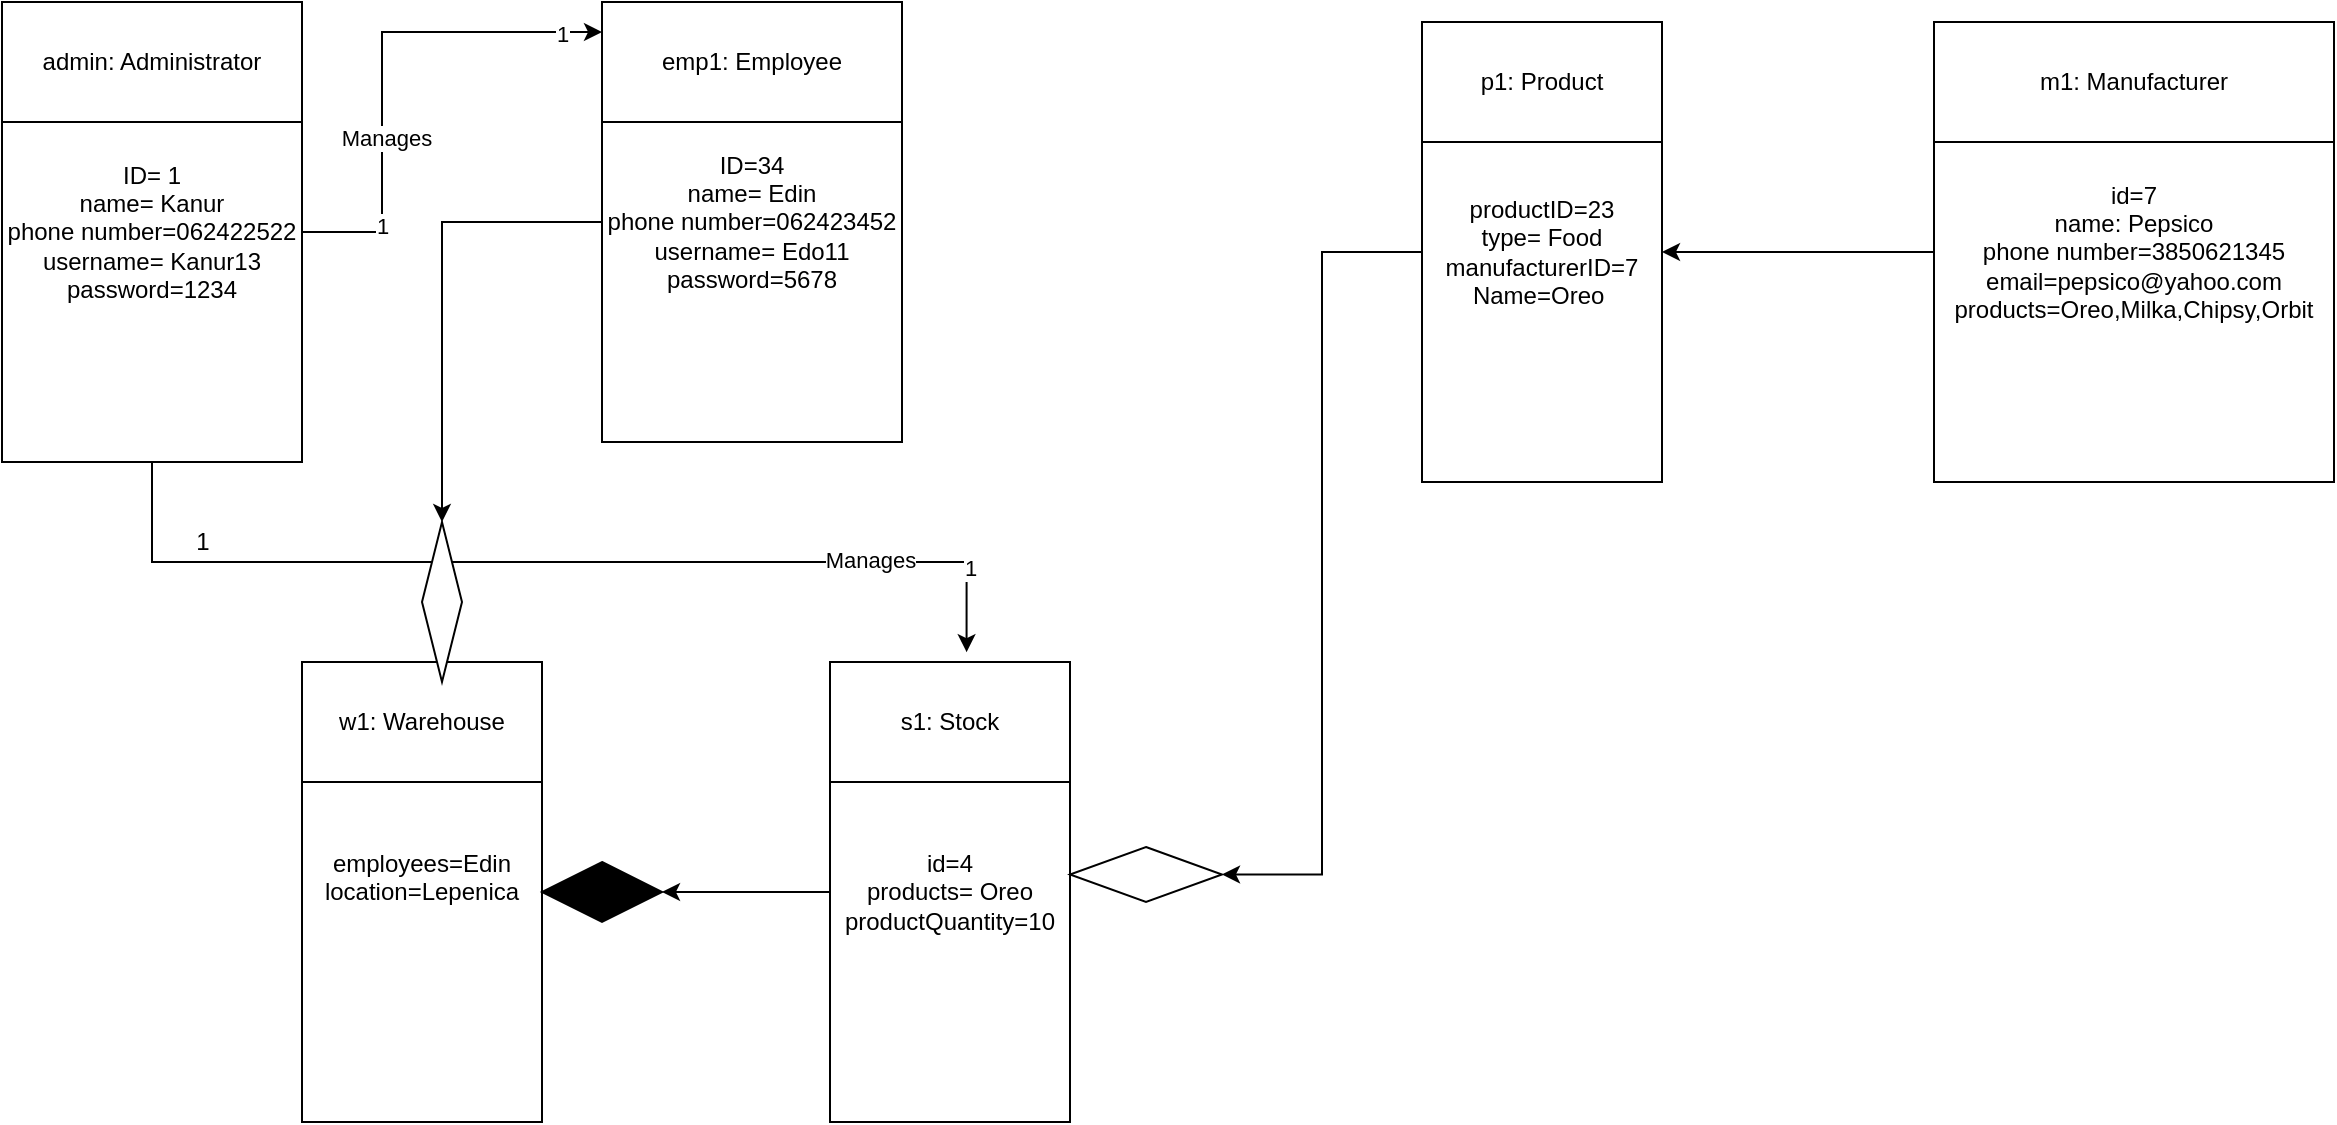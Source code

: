<mxfile version="20.7.4" type="github">
  <diagram id="C5RBs43oDa-KdzZeNtuy" name="Page-1">
    <mxGraphModel dx="1397" dy="910" grid="1" gridSize="10" guides="1" tooltips="1" connect="1" arrows="1" fold="1" page="1" pageScale="1" pageWidth="827" pageHeight="1169" math="0" shadow="0">
      <root>
        <mxCell id="WIyWlLk6GJQsqaUBKTNV-0" />
        <mxCell id="WIyWlLk6GJQsqaUBKTNV-1" parent="WIyWlLk6GJQsqaUBKTNV-0" />
        <mxCell id="6c31H1Fkgzj_CSD0Lc2Z-27" style="edgeStyle=orthogonalEdgeStyle;rounded=0;orthogonalLoop=1;jettySize=auto;html=1;exitX=0.5;exitY=1;exitDx=0;exitDy=0;entryX=0.569;entryY=-0.082;entryDx=0;entryDy=0;entryPerimeter=0;" edge="1" parent="WIyWlLk6GJQsqaUBKTNV-1" source="6c31H1Fkgzj_CSD0Lc2Z-1" target="6c31H1Fkgzj_CSD0Lc2Z-15">
          <mxGeometry relative="1" as="geometry" />
        </mxCell>
        <mxCell id="6c31H1Fkgzj_CSD0Lc2Z-29" value="1" style="edgeLabel;html=1;align=center;verticalAlign=middle;resizable=0;points=[];" vertex="1" connectable="0" parent="6c31H1Fkgzj_CSD0Lc2Z-27">
          <mxGeometry x="0.831" y="1" relative="1" as="geometry">
            <mxPoint as="offset" />
          </mxGeometry>
        </mxCell>
        <mxCell id="6c31H1Fkgzj_CSD0Lc2Z-30" value="Manages" style="edgeLabel;html=1;align=center;verticalAlign=middle;resizable=0;points=[];" vertex="1" connectable="0" parent="6c31H1Fkgzj_CSD0Lc2Z-27">
          <mxGeometry x="0.628" y="1" relative="1" as="geometry">
            <mxPoint as="offset" />
          </mxGeometry>
        </mxCell>
        <mxCell id="6c31H1Fkgzj_CSD0Lc2Z-31" style="edgeStyle=orthogonalEdgeStyle;rounded=0;orthogonalLoop=1;jettySize=auto;html=1;entryX=0;entryY=0.25;entryDx=0;entryDy=0;" edge="1" parent="WIyWlLk6GJQsqaUBKTNV-1" source="6c31H1Fkgzj_CSD0Lc2Z-1" target="6c31H1Fkgzj_CSD0Lc2Z-23">
          <mxGeometry relative="1" as="geometry">
            <mxPoint x="270" y="110" as="targetPoint" />
            <Array as="points">
              <mxPoint x="190" y="215" />
              <mxPoint x="190" y="115" />
            </Array>
          </mxGeometry>
        </mxCell>
        <mxCell id="6c31H1Fkgzj_CSD0Lc2Z-32" value="1" style="edgeLabel;html=1;align=center;verticalAlign=middle;resizable=0;points=[];" vertex="1" connectable="0" parent="6c31H1Fkgzj_CSD0Lc2Z-31">
          <mxGeometry x="0.839" y="-1" relative="1" as="geometry">
            <mxPoint as="offset" />
          </mxGeometry>
        </mxCell>
        <mxCell id="6c31H1Fkgzj_CSD0Lc2Z-33" value="1" style="edgeLabel;html=1;align=center;verticalAlign=middle;resizable=0;points=[];" vertex="1" connectable="0" parent="6c31H1Fkgzj_CSD0Lc2Z-31">
          <mxGeometry x="-0.657" relative="1" as="geometry">
            <mxPoint as="offset" />
          </mxGeometry>
        </mxCell>
        <mxCell id="6c31H1Fkgzj_CSD0Lc2Z-34" value="Manages" style="edgeLabel;html=1;align=center;verticalAlign=middle;resizable=0;points=[];" vertex="1" connectable="0" parent="6c31H1Fkgzj_CSD0Lc2Z-31">
          <mxGeometry x="-0.3" y="-2" relative="1" as="geometry">
            <mxPoint as="offset" />
          </mxGeometry>
        </mxCell>
        <mxCell id="6c31H1Fkgzj_CSD0Lc2Z-1" value="ID= 1&lt;br&gt;name= Kanur&lt;br&gt;phone number=062422522&lt;br&gt;username= Kanur13&lt;br&gt;password=1234" style="rounded=0;whiteSpace=wrap;html=1;" vertex="1" parent="WIyWlLk6GJQsqaUBKTNV-1">
          <mxGeometry y="100" width="150" height="230" as="geometry" />
        </mxCell>
        <mxCell id="6c31H1Fkgzj_CSD0Lc2Z-2" value="admin: Administrator" style="rounded=0;whiteSpace=wrap;html=1;" vertex="1" parent="WIyWlLk6GJQsqaUBKTNV-1">
          <mxGeometry y="100" width="150" height="60" as="geometry" />
        </mxCell>
        <mxCell id="6c31H1Fkgzj_CSD0Lc2Z-37" style="edgeStyle=orthogonalEdgeStyle;rounded=0;orthogonalLoop=1;jettySize=auto;html=1;entryX=1;entryY=0.5;entryDx=0;entryDy=0;" edge="1" parent="WIyWlLk6GJQsqaUBKTNV-1" source="6c31H1Fkgzj_CSD0Lc2Z-4" target="6c31H1Fkgzj_CSD0Lc2Z-35">
          <mxGeometry relative="1" as="geometry" />
        </mxCell>
        <mxCell id="6c31H1Fkgzj_CSD0Lc2Z-4" value="productID=23&lt;br&gt;type= Food&lt;br&gt;manufacturerID=7&lt;br&gt;Name=Oreo&amp;nbsp;" style="rounded=0;whiteSpace=wrap;html=1;" vertex="1" parent="WIyWlLk6GJQsqaUBKTNV-1">
          <mxGeometry x="710" y="110" width="120" height="230" as="geometry" />
        </mxCell>
        <mxCell id="6c31H1Fkgzj_CSD0Lc2Z-5" value="p1: Product" style="rounded=0;whiteSpace=wrap;html=1;" vertex="1" parent="WIyWlLk6GJQsqaUBKTNV-1">
          <mxGeometry x="710" y="110" width="120" height="60" as="geometry" />
        </mxCell>
        <mxCell id="6c31H1Fkgzj_CSD0Lc2Z-13" style="edgeStyle=orthogonalEdgeStyle;rounded=0;orthogonalLoop=1;jettySize=auto;html=1;entryX=1;entryY=0.5;entryDx=0;entryDy=0;" edge="1" parent="WIyWlLk6GJQsqaUBKTNV-1" source="6c31H1Fkgzj_CSD0Lc2Z-6" target="6c31H1Fkgzj_CSD0Lc2Z-4">
          <mxGeometry relative="1" as="geometry" />
        </mxCell>
        <mxCell id="6c31H1Fkgzj_CSD0Lc2Z-6" value="id=7&lt;br&gt;name: Pepsico&lt;br&gt;phone number=3850621345&lt;br&gt;email=pepsico@yahoo.com&lt;br&gt;products=Oreo,Milka,Chipsy,Orbit" style="rounded=0;whiteSpace=wrap;html=1;" vertex="1" parent="WIyWlLk6GJQsqaUBKTNV-1">
          <mxGeometry x="966" y="110" width="200" height="230" as="geometry" />
        </mxCell>
        <mxCell id="6c31H1Fkgzj_CSD0Lc2Z-7" value="m1: Manufacturer" style="rounded=0;whiteSpace=wrap;html=1;" vertex="1" parent="WIyWlLk6GJQsqaUBKTNV-1">
          <mxGeometry x="966" y="110" width="200" height="60" as="geometry" />
        </mxCell>
        <mxCell id="6c31H1Fkgzj_CSD0Lc2Z-21" style="edgeStyle=orthogonalEdgeStyle;rounded=0;orthogonalLoop=1;jettySize=auto;html=1;entryX=1;entryY=0.5;entryDx=0;entryDy=0;" edge="1" parent="WIyWlLk6GJQsqaUBKTNV-1" source="6c31H1Fkgzj_CSD0Lc2Z-14" target="6c31H1Fkgzj_CSD0Lc2Z-18">
          <mxGeometry relative="1" as="geometry" />
        </mxCell>
        <mxCell id="6c31H1Fkgzj_CSD0Lc2Z-14" value="id=4&lt;br&gt;products= Oreo&lt;br&gt;productQuantity=10&lt;br&gt;" style="rounded=0;whiteSpace=wrap;html=1;" vertex="1" parent="WIyWlLk6GJQsqaUBKTNV-1">
          <mxGeometry x="414" y="430" width="120" height="230" as="geometry" />
        </mxCell>
        <mxCell id="6c31H1Fkgzj_CSD0Lc2Z-15" value="s1: Stock" style="rounded=0;whiteSpace=wrap;html=1;" vertex="1" parent="WIyWlLk6GJQsqaUBKTNV-1">
          <mxGeometry x="414" y="430" width="120" height="60" as="geometry" />
        </mxCell>
        <mxCell id="6c31H1Fkgzj_CSD0Lc2Z-16" value="employees=Edin&lt;br&gt;location=Lepenica&lt;br&gt;&lt;br&gt;" style="rounded=0;whiteSpace=wrap;html=1;" vertex="1" parent="WIyWlLk6GJQsqaUBKTNV-1">
          <mxGeometry x="150" y="430" width="120" height="230" as="geometry" />
        </mxCell>
        <mxCell id="6c31H1Fkgzj_CSD0Lc2Z-17" value="w1: Warehouse" style="rounded=0;whiteSpace=wrap;html=1;" vertex="1" parent="WIyWlLk6GJQsqaUBKTNV-1">
          <mxGeometry x="150" y="430" width="120" height="60" as="geometry" />
        </mxCell>
        <mxCell id="6c31H1Fkgzj_CSD0Lc2Z-18" value="" style="rhombus;whiteSpace=wrap;html=1;rounded=0;fillColor=#000000;" vertex="1" parent="WIyWlLk6GJQsqaUBKTNV-1">
          <mxGeometry x="270" y="530" width="60" height="30" as="geometry" />
        </mxCell>
        <mxCell id="6c31H1Fkgzj_CSD0Lc2Z-26" style="edgeStyle=orthogonalEdgeStyle;rounded=0;orthogonalLoop=1;jettySize=auto;html=1;entryX=0;entryY=0.5;entryDx=0;entryDy=0;" edge="1" parent="WIyWlLk6GJQsqaUBKTNV-1" source="6c31H1Fkgzj_CSD0Lc2Z-22" target="6c31H1Fkgzj_CSD0Lc2Z-24">
          <mxGeometry relative="1" as="geometry" />
        </mxCell>
        <mxCell id="6c31H1Fkgzj_CSD0Lc2Z-22" value="ID=34&lt;br&gt;name= Edin&lt;br&gt;phone number=062423452&lt;br&gt;username= Edo11&lt;br&gt;password=5678" style="rounded=0;whiteSpace=wrap;html=1;" vertex="1" parent="WIyWlLk6GJQsqaUBKTNV-1">
          <mxGeometry x="300" y="100" width="150" height="220" as="geometry" />
        </mxCell>
        <mxCell id="6c31H1Fkgzj_CSD0Lc2Z-23" value="emp1: Employee" style="rounded=0;whiteSpace=wrap;html=1;" vertex="1" parent="WIyWlLk6GJQsqaUBKTNV-1">
          <mxGeometry x="300" y="100" width="150" height="60" as="geometry" />
        </mxCell>
        <mxCell id="6c31H1Fkgzj_CSD0Lc2Z-24" value="" style="rhombus;whiteSpace=wrap;html=1;rounded=0;direction=south;" vertex="1" parent="WIyWlLk6GJQsqaUBKTNV-1">
          <mxGeometry x="210" y="360" width="20" height="80" as="geometry" />
        </mxCell>
        <mxCell id="6c31H1Fkgzj_CSD0Lc2Z-28" value="1" style="text;html=1;align=center;verticalAlign=middle;resizable=0;points=[];autosize=1;strokeColor=none;fillColor=none;" vertex="1" parent="WIyWlLk6GJQsqaUBKTNV-1">
          <mxGeometry x="85" y="355" width="30" height="30" as="geometry" />
        </mxCell>
        <mxCell id="6c31H1Fkgzj_CSD0Lc2Z-35" value="" style="rhombus;whiteSpace=wrap;html=1;rounded=0;" vertex="1" parent="WIyWlLk6GJQsqaUBKTNV-1">
          <mxGeometry x="534" y="522.5" width="76" height="27.5" as="geometry" />
        </mxCell>
      </root>
    </mxGraphModel>
  </diagram>
</mxfile>
